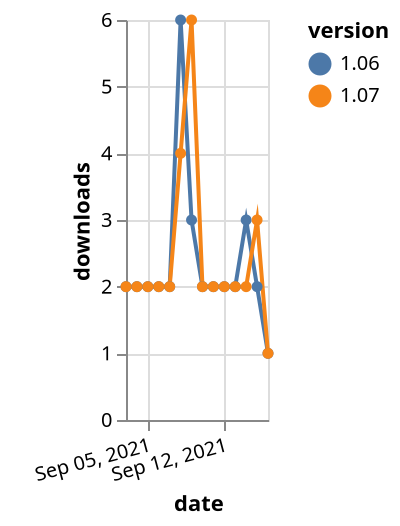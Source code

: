 {"$schema": "https://vega.github.io/schema/vega-lite/v5.json", "description": "A simple bar chart with embedded data.", "data": {"values": [{"date": "2021-09-03", "total": 2845, "delta": 2, "version": "1.06"}, {"date": "2021-09-04", "total": 2847, "delta": 2, "version": "1.06"}, {"date": "2021-09-05", "total": 2849, "delta": 2, "version": "1.06"}, {"date": "2021-09-06", "total": 2851, "delta": 2, "version": "1.06"}, {"date": "2021-09-07", "total": 2853, "delta": 2, "version": "1.06"}, {"date": "2021-09-08", "total": 2859, "delta": 6, "version": "1.06"}, {"date": "2021-09-09", "total": 2862, "delta": 3, "version": "1.06"}, {"date": "2021-09-10", "total": 2864, "delta": 2, "version": "1.06"}, {"date": "2021-09-11", "total": 2866, "delta": 2, "version": "1.06"}, {"date": "2021-09-12", "total": 2868, "delta": 2, "version": "1.06"}, {"date": "2021-09-13", "total": 2870, "delta": 2, "version": "1.06"}, {"date": "2021-09-14", "total": 2873, "delta": 3, "version": "1.06"}, {"date": "2021-09-15", "total": 2875, "delta": 2, "version": "1.06"}, {"date": "2021-09-16", "total": 2876, "delta": 1, "version": "1.06"}, {"date": "2021-09-03", "total": 2469, "delta": 2, "version": "1.07"}, {"date": "2021-09-04", "total": 2471, "delta": 2, "version": "1.07"}, {"date": "2021-09-05", "total": 2473, "delta": 2, "version": "1.07"}, {"date": "2021-09-06", "total": 2475, "delta": 2, "version": "1.07"}, {"date": "2021-09-07", "total": 2477, "delta": 2, "version": "1.07"}, {"date": "2021-09-08", "total": 2481, "delta": 4, "version": "1.07"}, {"date": "2021-09-09", "total": 2487, "delta": 6, "version": "1.07"}, {"date": "2021-09-10", "total": 2489, "delta": 2, "version": "1.07"}, {"date": "2021-09-11", "total": 2491, "delta": 2, "version": "1.07"}, {"date": "2021-09-12", "total": 2493, "delta": 2, "version": "1.07"}, {"date": "2021-09-13", "total": 2495, "delta": 2, "version": "1.07"}, {"date": "2021-09-14", "total": 2497, "delta": 2, "version": "1.07"}, {"date": "2021-09-15", "total": 2500, "delta": 3, "version": "1.07"}, {"date": "2021-09-16", "total": 2501, "delta": 1, "version": "1.07"}]}, "width": "container", "mark": {"type": "line", "point": {"filled": true}}, "encoding": {"x": {"field": "date", "type": "temporal", "timeUnit": "yearmonthdate", "title": "date", "axis": {"labelAngle": -15}}, "y": {"field": "delta", "type": "quantitative", "title": "downloads"}, "color": {"field": "version", "type": "nominal"}, "tooltip": {"field": "delta"}}}